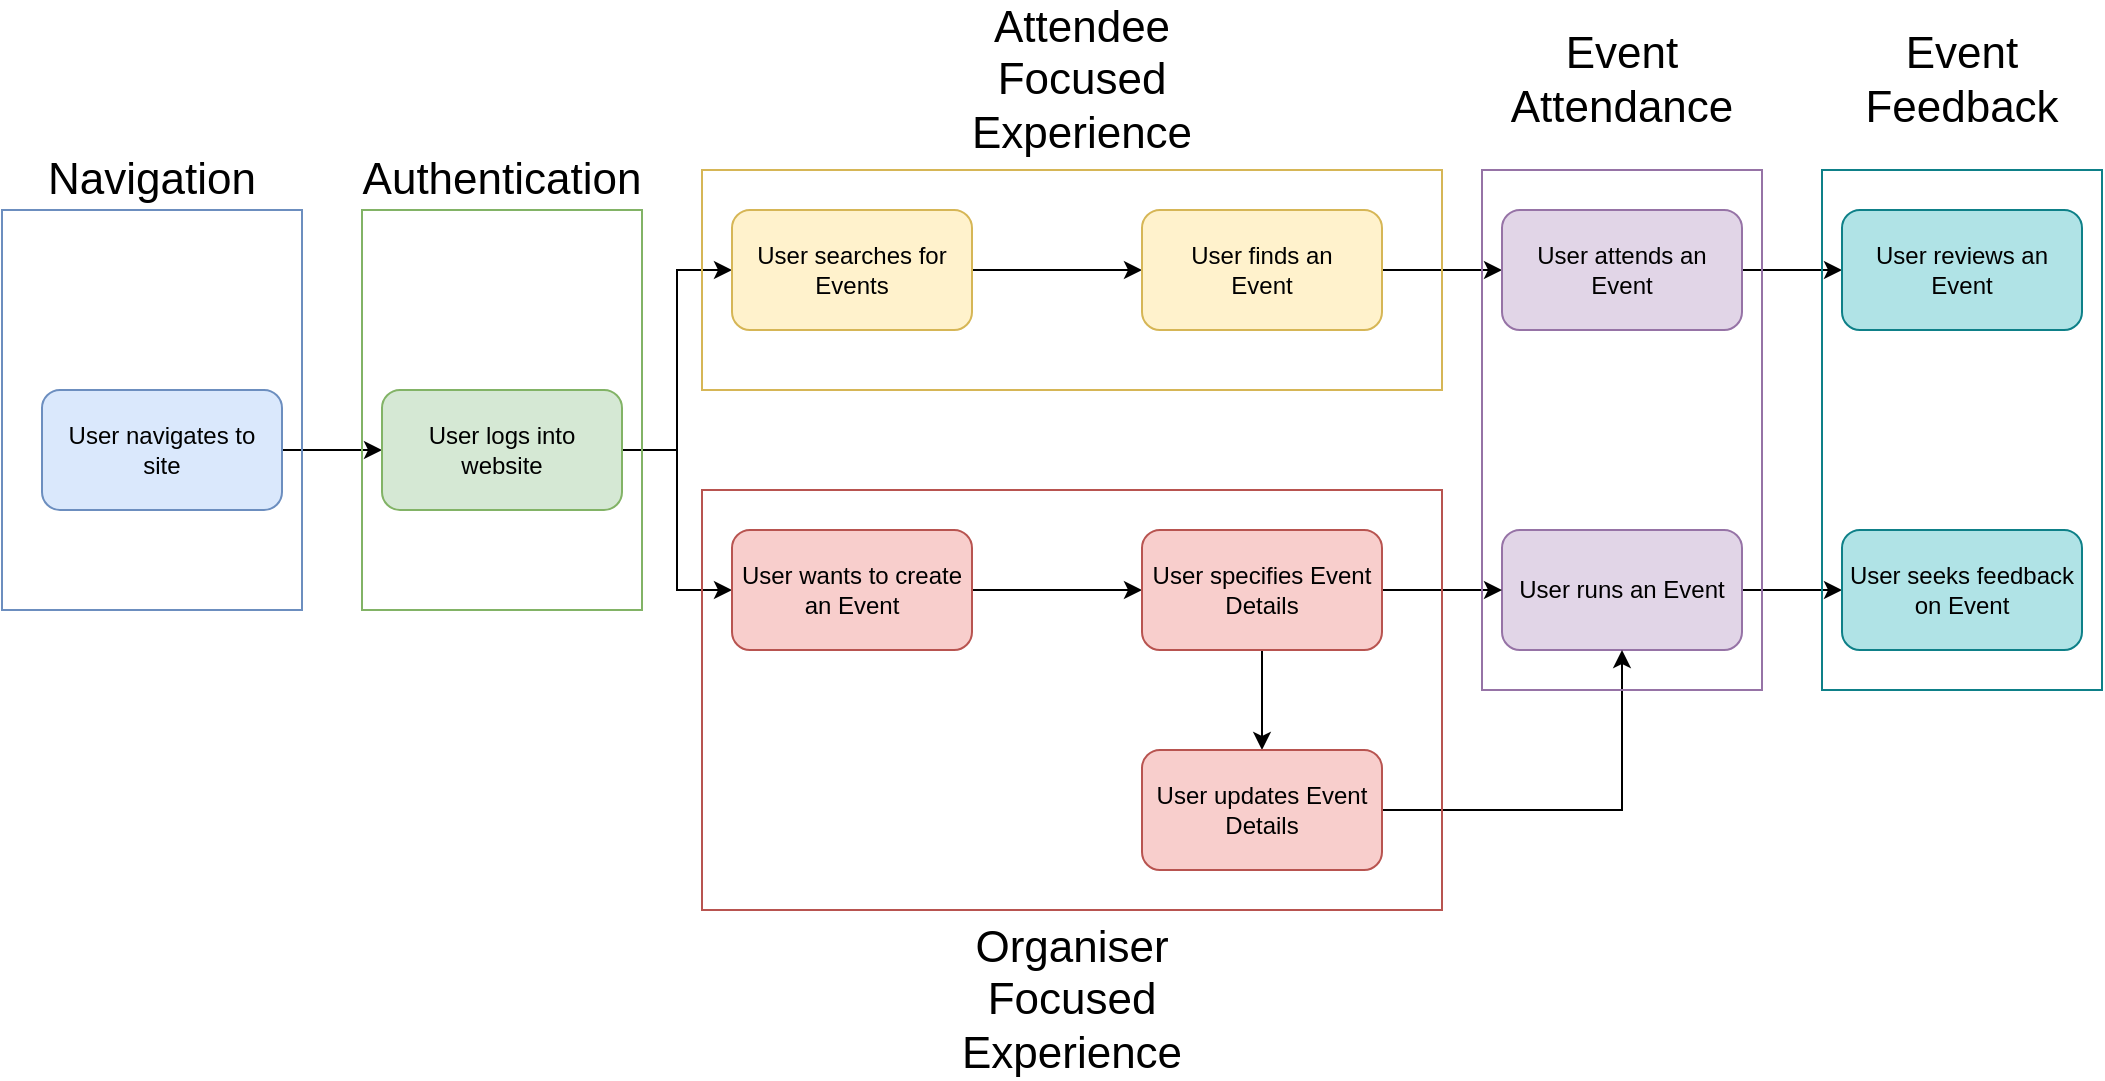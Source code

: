 <mxfile version="27.0.2">
  <diagram name="Page-1" id="Es4p7Ukik2ETqauwWLEE">
    <mxGraphModel dx="1042" dy="722" grid="1" gridSize="10" guides="1" tooltips="1" connect="1" arrows="1" fold="1" page="1" pageScale="1" pageWidth="850" pageHeight="1100" math="0" shadow="0">
      <root>
        <mxCell id="0" />
        <mxCell id="1" parent="0" />
        <mxCell id="AQgEW5VgCe4J-GGzLnEZ-7" value="" style="edgeStyle=orthogonalEdgeStyle;rounded=0;orthogonalLoop=1;jettySize=auto;html=1;" edge="1" parent="1" source="AQgEW5VgCe4J-GGzLnEZ-1" target="AQgEW5VgCe4J-GGzLnEZ-2">
          <mxGeometry relative="1" as="geometry" />
        </mxCell>
        <mxCell id="AQgEW5VgCe4J-GGzLnEZ-1" value="User navigates to&lt;div&gt;site&lt;/div&gt;" style="rounded=1;whiteSpace=wrap;html=1;fillColor=#dae8fc;strokeColor=#6c8ebf;" vertex="1" parent="1">
          <mxGeometry x="80" y="200" width="120" height="60" as="geometry" />
        </mxCell>
        <mxCell id="AQgEW5VgCe4J-GGzLnEZ-8" style="edgeStyle=orthogonalEdgeStyle;rounded=0;orthogonalLoop=1;jettySize=auto;html=1;entryX=0;entryY=0.5;entryDx=0;entryDy=0;" edge="1" parent="1" source="AQgEW5VgCe4J-GGzLnEZ-2" target="AQgEW5VgCe4J-GGzLnEZ-4">
          <mxGeometry relative="1" as="geometry" />
        </mxCell>
        <mxCell id="AQgEW5VgCe4J-GGzLnEZ-9" style="edgeStyle=orthogonalEdgeStyle;rounded=0;orthogonalLoop=1;jettySize=auto;html=1;entryX=0;entryY=0.5;entryDx=0;entryDy=0;" edge="1" parent="1" source="AQgEW5VgCe4J-GGzLnEZ-2" target="AQgEW5VgCe4J-GGzLnEZ-3">
          <mxGeometry relative="1" as="geometry" />
        </mxCell>
        <mxCell id="AQgEW5VgCe4J-GGzLnEZ-2" value="User logs into&lt;div&gt;website&lt;/div&gt;" style="rounded=1;whiteSpace=wrap;html=1;fillColor=#d5e8d4;strokeColor=#82b366;" vertex="1" parent="1">
          <mxGeometry x="250" y="200" width="120" height="60" as="geometry" />
        </mxCell>
        <mxCell id="AQgEW5VgCe4J-GGzLnEZ-10" value="" style="edgeStyle=orthogonalEdgeStyle;rounded=0;orthogonalLoop=1;jettySize=auto;html=1;" edge="1" parent="1" source="AQgEW5VgCe4J-GGzLnEZ-3" target="AQgEW5VgCe4J-GGzLnEZ-5">
          <mxGeometry relative="1" as="geometry" />
        </mxCell>
        <mxCell id="AQgEW5VgCe4J-GGzLnEZ-3" value="User searches for Events" style="rounded=1;whiteSpace=wrap;html=1;fillColor=#fff2cc;strokeColor=#d6b656;" vertex="1" parent="1">
          <mxGeometry x="425" y="110" width="120" height="60" as="geometry" />
        </mxCell>
        <mxCell id="AQgEW5VgCe4J-GGzLnEZ-19" value="" style="edgeStyle=orthogonalEdgeStyle;rounded=0;orthogonalLoop=1;jettySize=auto;html=1;" edge="1" parent="1" source="AQgEW5VgCe4J-GGzLnEZ-4" target="AQgEW5VgCe4J-GGzLnEZ-18">
          <mxGeometry relative="1" as="geometry" />
        </mxCell>
        <mxCell id="AQgEW5VgCe4J-GGzLnEZ-4" value="User wants to create an Event" style="rounded=1;whiteSpace=wrap;html=1;fillColor=#f8cecc;strokeColor=#b85450;" vertex="1" parent="1">
          <mxGeometry x="425" y="270" width="120" height="60" as="geometry" />
        </mxCell>
        <mxCell id="AQgEW5VgCe4J-GGzLnEZ-14" value="" style="edgeStyle=orthogonalEdgeStyle;rounded=0;orthogonalLoop=1;jettySize=auto;html=1;" edge="1" parent="1" source="AQgEW5VgCe4J-GGzLnEZ-5" target="AQgEW5VgCe4J-GGzLnEZ-12">
          <mxGeometry relative="1" as="geometry" />
        </mxCell>
        <mxCell id="AQgEW5VgCe4J-GGzLnEZ-5" value="User finds an&lt;div&gt;Event&lt;/div&gt;" style="rounded=1;whiteSpace=wrap;html=1;fillColor=#fff2cc;strokeColor=#d6b656;" vertex="1" parent="1">
          <mxGeometry x="630" y="110" width="120" height="60" as="geometry" />
        </mxCell>
        <mxCell id="AQgEW5VgCe4J-GGzLnEZ-23" value="" style="edgeStyle=orthogonalEdgeStyle;rounded=0;orthogonalLoop=1;jettySize=auto;html=1;" edge="1" parent="1" source="AQgEW5VgCe4J-GGzLnEZ-6" target="AQgEW5VgCe4J-GGzLnEZ-16">
          <mxGeometry relative="1" as="geometry" />
        </mxCell>
        <mxCell id="AQgEW5VgCe4J-GGzLnEZ-6" value="User runs an Event" style="rounded=1;whiteSpace=wrap;html=1;fillColor=#e1d5e7;strokeColor=#9673a6;" vertex="1" parent="1">
          <mxGeometry x="810" y="270" width="120" height="60" as="geometry" />
        </mxCell>
        <mxCell id="AQgEW5VgCe4J-GGzLnEZ-15" value="" style="edgeStyle=orthogonalEdgeStyle;rounded=0;orthogonalLoop=1;jettySize=auto;html=1;" edge="1" parent="1" source="AQgEW5VgCe4J-GGzLnEZ-12" target="AQgEW5VgCe4J-GGzLnEZ-13">
          <mxGeometry relative="1" as="geometry" />
        </mxCell>
        <mxCell id="AQgEW5VgCe4J-GGzLnEZ-12" value="User attends an&lt;div&gt;Event&lt;/div&gt;" style="rounded=1;whiteSpace=wrap;html=1;fillColor=#e1d5e7;strokeColor=#9673a6;" vertex="1" parent="1">
          <mxGeometry x="810" y="110" width="120" height="60" as="geometry" />
        </mxCell>
        <mxCell id="AQgEW5VgCe4J-GGzLnEZ-13" value="User reviews an&lt;div&gt;Event&lt;/div&gt;" style="rounded=1;whiteSpace=wrap;html=1;fillColor=#b0e3e6;strokeColor=#0e8088;" vertex="1" parent="1">
          <mxGeometry x="980" y="110" width="120" height="60" as="geometry" />
        </mxCell>
        <mxCell id="AQgEW5VgCe4J-GGzLnEZ-16" value="User seeks feedback on Event" style="rounded=1;whiteSpace=wrap;html=1;fillColor=#b0e3e6;strokeColor=#0e8088;" vertex="1" parent="1">
          <mxGeometry x="980" y="270" width="120" height="60" as="geometry" />
        </mxCell>
        <mxCell id="AQgEW5VgCe4J-GGzLnEZ-21" value="" style="edgeStyle=orthogonalEdgeStyle;rounded=0;orthogonalLoop=1;jettySize=auto;html=1;" edge="1" parent="1" source="AQgEW5VgCe4J-GGzLnEZ-18" target="AQgEW5VgCe4J-GGzLnEZ-20">
          <mxGeometry relative="1" as="geometry" />
        </mxCell>
        <mxCell id="AQgEW5VgCe4J-GGzLnEZ-22" value="" style="edgeStyle=orthogonalEdgeStyle;rounded=0;orthogonalLoop=1;jettySize=auto;html=1;" edge="1" parent="1" source="AQgEW5VgCe4J-GGzLnEZ-18" target="AQgEW5VgCe4J-GGzLnEZ-6">
          <mxGeometry relative="1" as="geometry" />
        </mxCell>
        <mxCell id="AQgEW5VgCe4J-GGzLnEZ-18" value="User specifies Event Details" style="rounded=1;whiteSpace=wrap;html=1;fillColor=#f8cecc;strokeColor=#b85450;" vertex="1" parent="1">
          <mxGeometry x="630" y="270" width="120" height="60" as="geometry" />
        </mxCell>
        <mxCell id="AQgEW5VgCe4J-GGzLnEZ-24" style="edgeStyle=orthogonalEdgeStyle;rounded=0;orthogonalLoop=1;jettySize=auto;html=1;entryX=0.5;entryY=1;entryDx=0;entryDy=0;" edge="1" parent="1" source="AQgEW5VgCe4J-GGzLnEZ-20" target="AQgEW5VgCe4J-GGzLnEZ-6">
          <mxGeometry relative="1" as="geometry" />
        </mxCell>
        <mxCell id="AQgEW5VgCe4J-GGzLnEZ-20" value="User updates Event Details" style="rounded=1;whiteSpace=wrap;html=1;fillColor=#f8cecc;strokeColor=#b85450;" vertex="1" parent="1">
          <mxGeometry x="630" y="380" width="120" height="60" as="geometry" />
        </mxCell>
        <mxCell id="AQgEW5VgCe4J-GGzLnEZ-25" value="" style="rounded=0;whiteSpace=wrap;html=1;fillColor=none;strokeColor=#6c8ebf;" vertex="1" parent="1">
          <mxGeometry x="60" y="110" width="150" height="200" as="geometry" />
        </mxCell>
        <mxCell id="AQgEW5VgCe4J-GGzLnEZ-26" value="" style="rounded=0;whiteSpace=wrap;html=1;fillColor=none;strokeColor=#82b366;" vertex="1" parent="1">
          <mxGeometry x="240" y="110" width="140" height="200" as="geometry" />
        </mxCell>
        <mxCell id="AQgEW5VgCe4J-GGzLnEZ-27" value="" style="rounded=0;whiteSpace=wrap;html=1;fillColor=none;strokeColor=#d6b656;" vertex="1" parent="1">
          <mxGeometry x="410" y="90" width="370" height="110" as="geometry" />
        </mxCell>
        <mxCell id="AQgEW5VgCe4J-GGzLnEZ-28" value="" style="rounded=0;whiteSpace=wrap;html=1;fillColor=none;strokeColor=#b85450;" vertex="1" parent="1">
          <mxGeometry x="410" y="250" width="370" height="210" as="geometry" />
        </mxCell>
        <mxCell id="AQgEW5VgCe4J-GGzLnEZ-29" value="" style="rounded=0;whiteSpace=wrap;html=1;fillColor=none;strokeColor=#9673a6;" vertex="1" parent="1">
          <mxGeometry x="800" y="90" width="140" height="260" as="geometry" />
        </mxCell>
        <mxCell id="AQgEW5VgCe4J-GGzLnEZ-30" value="" style="rounded=0;whiteSpace=wrap;html=1;fillColor=none;strokeColor=#0e8088;" vertex="1" parent="1">
          <mxGeometry x="970" y="90" width="140" height="260" as="geometry" />
        </mxCell>
        <mxCell id="AQgEW5VgCe4J-GGzLnEZ-32" value="Navigation" style="text;html=1;align=center;verticalAlign=middle;whiteSpace=wrap;rounded=0;fontSize=22;" vertex="1" parent="1">
          <mxGeometry x="105" y="80" width="60" height="30" as="geometry" />
        </mxCell>
        <mxCell id="AQgEW5VgCe4J-GGzLnEZ-33" value="Authentication" style="text;html=1;align=center;verticalAlign=middle;whiteSpace=wrap;rounded=0;fontSize=22;" vertex="1" parent="1">
          <mxGeometry x="280" y="80" width="60" height="30" as="geometry" />
        </mxCell>
        <mxCell id="AQgEW5VgCe4J-GGzLnEZ-34" value="Attendee Focused Experience" style="text;html=1;align=center;verticalAlign=middle;whiteSpace=wrap;rounded=0;fontSize=22;" vertex="1" parent="1">
          <mxGeometry x="570" y="30" width="60" height="30" as="geometry" />
        </mxCell>
        <mxCell id="AQgEW5VgCe4J-GGzLnEZ-35" value="Organiser Focused Experience" style="text;html=1;align=center;verticalAlign=middle;whiteSpace=wrap;rounded=0;fontSize=22;" vertex="1" parent="1">
          <mxGeometry x="565" y="490" width="60" height="30" as="geometry" />
        </mxCell>
        <mxCell id="AQgEW5VgCe4J-GGzLnEZ-36" value="Event Attendance" style="text;html=1;align=center;verticalAlign=middle;whiteSpace=wrap;rounded=0;fontSize=22;" vertex="1" parent="1">
          <mxGeometry x="840" y="30" width="60" height="30" as="geometry" />
        </mxCell>
        <mxCell id="AQgEW5VgCe4J-GGzLnEZ-37" value="Event Feedback" style="text;html=1;align=center;verticalAlign=middle;whiteSpace=wrap;rounded=0;fontSize=22;" vertex="1" parent="1">
          <mxGeometry x="1010" y="30" width="60" height="30" as="geometry" />
        </mxCell>
      </root>
    </mxGraphModel>
  </diagram>
</mxfile>
